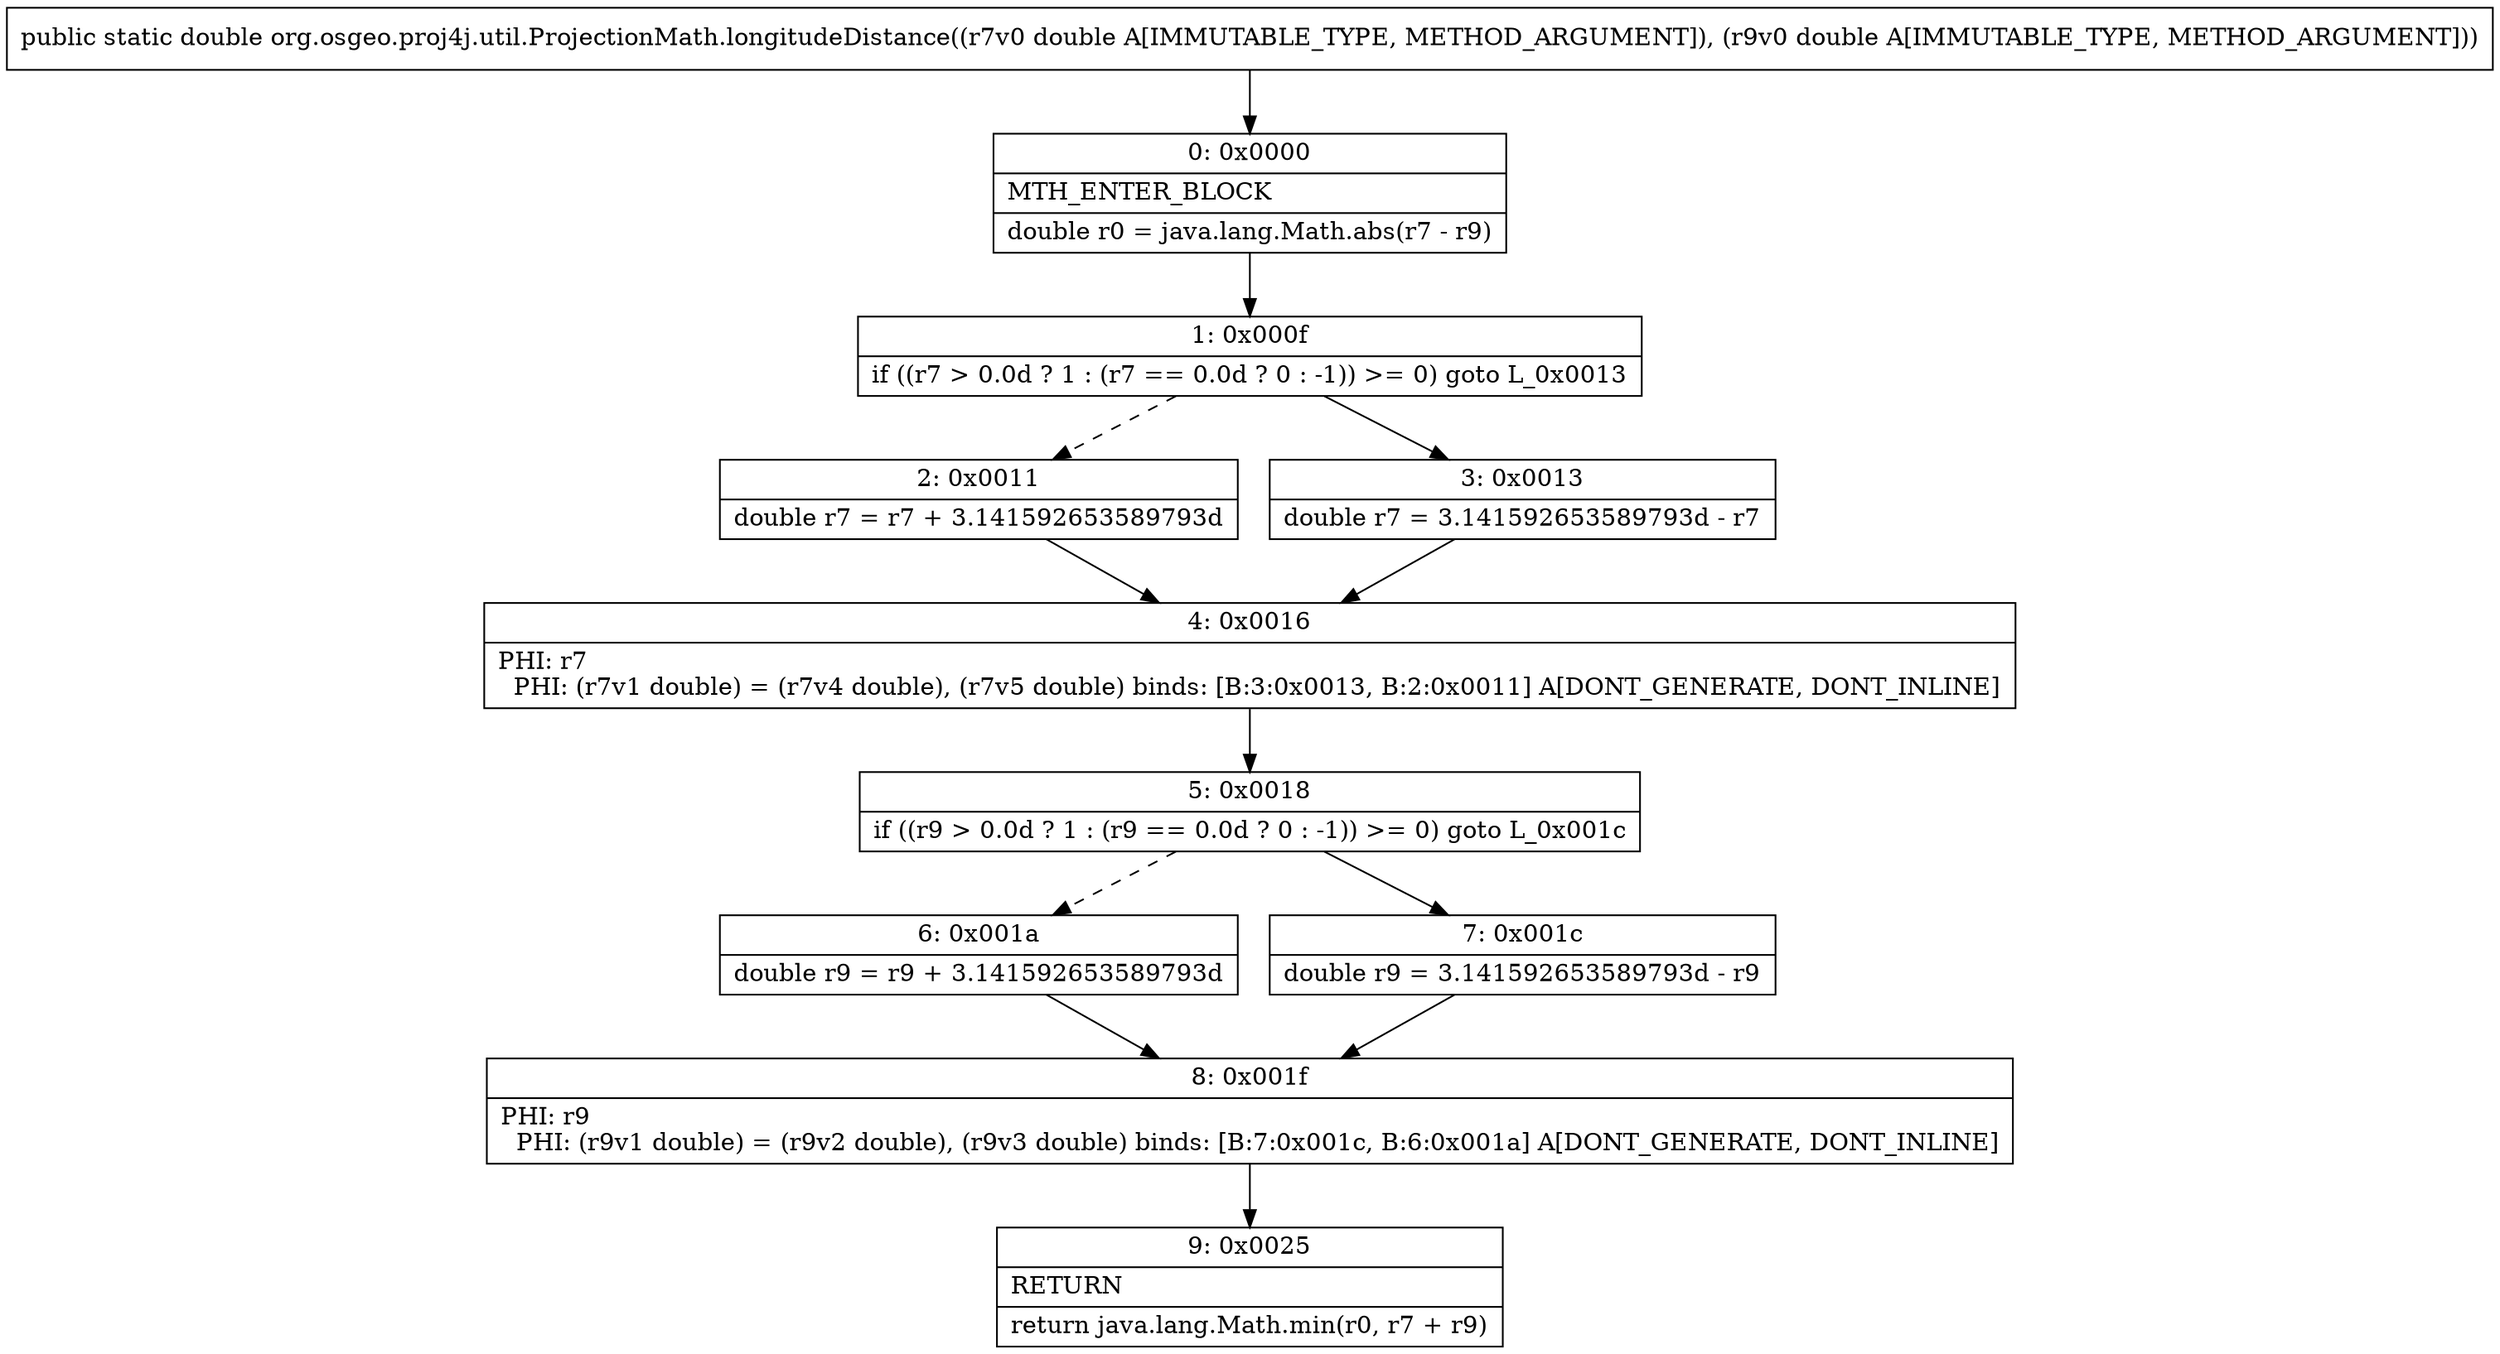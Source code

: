 digraph "CFG fororg.osgeo.proj4j.util.ProjectionMath.longitudeDistance(DD)D" {
Node_0 [shape=record,label="{0\:\ 0x0000|MTH_ENTER_BLOCK\l|double r0 = java.lang.Math.abs(r7 \- r9)\l}"];
Node_1 [shape=record,label="{1\:\ 0x000f|if ((r7 \> 0.0d ? 1 : (r7 == 0.0d ? 0 : \-1)) \>= 0) goto L_0x0013\l}"];
Node_2 [shape=record,label="{2\:\ 0x0011|double r7 = r7 + 3.141592653589793d\l}"];
Node_3 [shape=record,label="{3\:\ 0x0013|double r7 = 3.141592653589793d \- r7\l}"];
Node_4 [shape=record,label="{4\:\ 0x0016|PHI: r7 \l  PHI: (r7v1 double) = (r7v4 double), (r7v5 double) binds: [B:3:0x0013, B:2:0x0011] A[DONT_GENERATE, DONT_INLINE]\l}"];
Node_5 [shape=record,label="{5\:\ 0x0018|if ((r9 \> 0.0d ? 1 : (r9 == 0.0d ? 0 : \-1)) \>= 0) goto L_0x001c\l}"];
Node_6 [shape=record,label="{6\:\ 0x001a|double r9 = r9 + 3.141592653589793d\l}"];
Node_7 [shape=record,label="{7\:\ 0x001c|double r9 = 3.141592653589793d \- r9\l}"];
Node_8 [shape=record,label="{8\:\ 0x001f|PHI: r9 \l  PHI: (r9v1 double) = (r9v2 double), (r9v3 double) binds: [B:7:0x001c, B:6:0x001a] A[DONT_GENERATE, DONT_INLINE]\l}"];
Node_9 [shape=record,label="{9\:\ 0x0025|RETURN\l|return java.lang.Math.min(r0, r7 + r9)\l}"];
MethodNode[shape=record,label="{public static double org.osgeo.proj4j.util.ProjectionMath.longitudeDistance((r7v0 double A[IMMUTABLE_TYPE, METHOD_ARGUMENT]), (r9v0 double A[IMMUTABLE_TYPE, METHOD_ARGUMENT])) }"];
MethodNode -> Node_0;
Node_0 -> Node_1;
Node_1 -> Node_2[style=dashed];
Node_1 -> Node_3;
Node_2 -> Node_4;
Node_3 -> Node_4;
Node_4 -> Node_5;
Node_5 -> Node_6[style=dashed];
Node_5 -> Node_7;
Node_6 -> Node_8;
Node_7 -> Node_8;
Node_8 -> Node_9;
}

